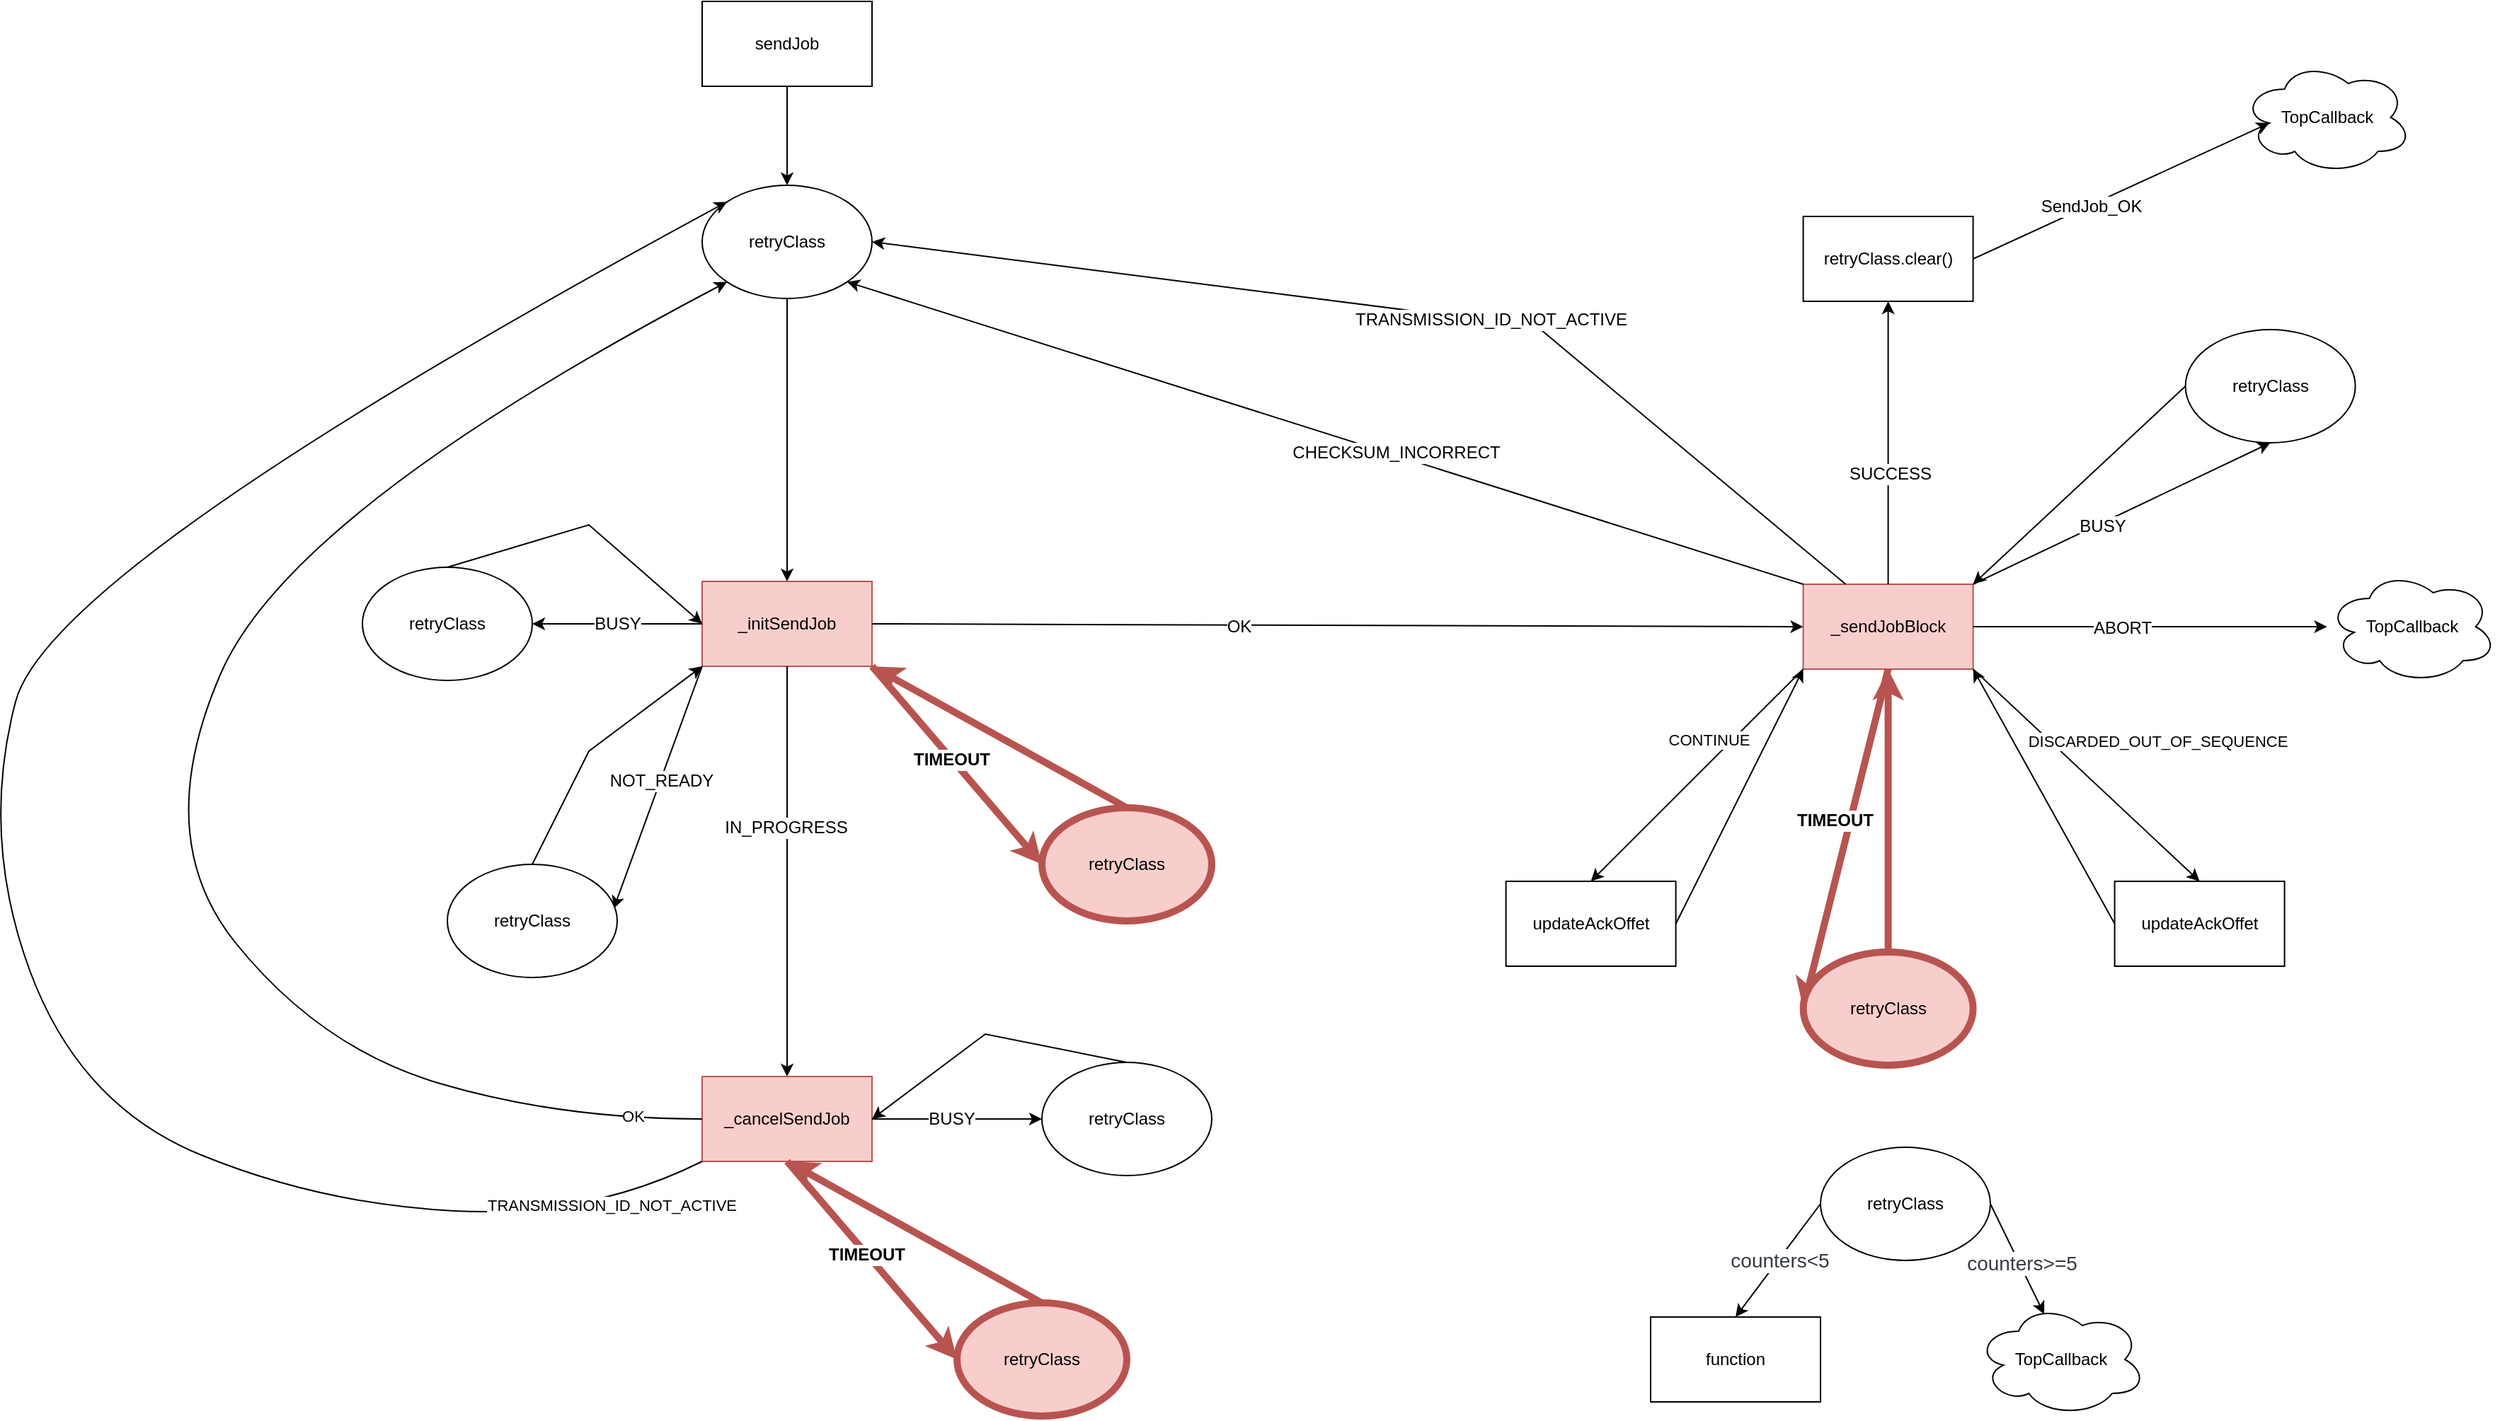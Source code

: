 <mxfile version="23.1.5" type="github">
  <diagram name="Page-1" id="erlo1WZUzIMtlGCoWjfy">
    <mxGraphModel dx="3185" dy="933" grid="1" gridSize="10" guides="1" tooltips="1" connect="1" arrows="1" fold="1" page="1" pageScale="1" pageWidth="827" pageHeight="1169" math="0" shadow="0">
      <root>
        <mxCell id="0" />
        <mxCell id="1" parent="0" />
        <mxCell id="mSeUnhVvrmERd_VJjBT6-6" value="sendJob" style="rounded=0;whiteSpace=wrap;html=1;" parent="1" vertex="1">
          <mxGeometry x="320" y="70" width="120" height="60" as="geometry" />
        </mxCell>
        <mxCell id="mSeUnhVvrmERd_VJjBT6-11" value="" style="endArrow=classic;html=1;rounded=0;fontFamily=Helvetica;fontSize=12;fontColor=default;exitX=0.5;exitY=1;exitDx=0;exitDy=0;" parent="1" source="mSeUnhVvrmERd_VJjBT6-6" target="mSeUnhVvrmERd_VJjBT6-106" edge="1">
          <mxGeometry width="50" height="50" relative="1" as="geometry">
            <mxPoint x="380" y="420" as="sourcePoint" />
            <mxPoint x="380" y="290" as="targetPoint" />
            <Array as="points" />
          </mxGeometry>
        </mxCell>
        <mxCell id="mSeUnhVvrmERd_VJjBT6-12" value="_initSendJob" style="rounded=0;whiteSpace=wrap;html=1;strokeColor=#b85450;align=center;verticalAlign=middle;fontFamily=Helvetica;fontSize=12;fillColor=#f8cecc;" parent="1" vertex="1">
          <mxGeometry x="320" y="480" width="120" height="60" as="geometry" />
        </mxCell>
        <mxCell id="mSeUnhVvrmERd_VJjBT6-13" value="" style="endArrow=classic;html=1;rounded=0;fontFamily=Helvetica;fontSize=12;fontColor=default;entryX=0;entryY=0.5;entryDx=0;entryDy=0;exitX=1;exitY=0.5;exitDx=0;exitDy=0;" parent="1" target="mSeUnhVvrmERd_VJjBT6-17" edge="1" source="mSeUnhVvrmERd_VJjBT6-12">
          <mxGeometry width="50" height="50" relative="1" as="geometry">
            <mxPoint x="480" y="490" as="sourcePoint" />
            <mxPoint x="220" y="510" as="targetPoint" />
          </mxGeometry>
        </mxCell>
        <mxCell id="mSeUnhVvrmERd_VJjBT6-14" value="OK" style="edgeLabel;html=1;align=center;verticalAlign=middle;resizable=0;points=[];rounded=0;strokeColor=default;fontFamily=Helvetica;fontSize=12;fontColor=default;fillColor=default;" parent="mSeUnhVvrmERd_VJjBT6-13" vertex="1" connectable="0">
          <mxGeometry x="-0.214" y="-1" relative="1" as="geometry">
            <mxPoint as="offset" />
          </mxGeometry>
        </mxCell>
        <mxCell id="mSeUnhVvrmERd_VJjBT6-15" value="" style="endArrow=classic;html=1;rounded=0;fontFamily=Helvetica;fontSize=12;fontColor=default;exitX=0;exitY=1;exitDx=0;exitDy=0;entryX=0.979;entryY=0.392;entryDx=0;entryDy=0;entryPerimeter=0;" parent="1" source="mSeUnhVvrmERd_VJjBT6-12" target="mSeUnhVvrmERd_VJjBT6-35" edge="1">
          <mxGeometry width="50" height="50" relative="1" as="geometry">
            <mxPoint x="330" y="580" as="sourcePoint" />
            <mxPoint x="220" y="660" as="targetPoint" />
          </mxGeometry>
        </mxCell>
        <mxCell id="mSeUnhVvrmERd_VJjBT6-16" value="NOT_READY" style="edgeLabel;html=1;align=center;verticalAlign=middle;resizable=0;points=[];rounded=0;strokeColor=default;fontFamily=Helvetica;fontSize=12;fontColor=default;fillColor=default;" parent="mSeUnhVvrmERd_VJjBT6-15" vertex="1" connectable="0">
          <mxGeometry x="-0.065" relative="1" as="geometry">
            <mxPoint as="offset" />
          </mxGeometry>
        </mxCell>
        <mxCell id="mSeUnhVvrmERd_VJjBT6-17" value="_sendJobBlock" style="rounded=0;whiteSpace=wrap;html=1;strokeColor=#b85450;align=center;verticalAlign=middle;fontFamily=Helvetica;fontSize=12;fillColor=#f8cecc;" parent="1" vertex="1">
          <mxGeometry x="1097.8" y="482" width="120" height="60" as="geometry" />
        </mxCell>
        <mxCell id="mSeUnhVvrmERd_VJjBT6-18" value="retryClass" style="ellipse;whiteSpace=wrap;html=1;rounded=0;strokeColor=default;align=center;verticalAlign=middle;fontFamily=Helvetica;fontSize=12;fontColor=default;fillColor=default;" parent="1" vertex="1">
          <mxGeometry x="1110" y="880" width="120" height="80" as="geometry" />
        </mxCell>
        <mxCell id="mSeUnhVvrmERd_VJjBT6-19" value="" style="endArrow=classic;html=1;rounded=0;fontFamily=Helvetica;fontSize=12;fontColor=default;exitX=0;exitY=0.5;exitDx=0;exitDy=0;" parent="1" source="mSeUnhVvrmERd_VJjBT6-18" edge="1">
          <mxGeometry width="50" height="50" relative="1" as="geometry">
            <mxPoint x="1050" y="960" as="sourcePoint" />
            <mxPoint x="1050" y="1000" as="targetPoint" />
          </mxGeometry>
        </mxCell>
        <mxCell id="mSeUnhVvrmERd_VJjBT6-23" value="&lt;pre style=&quot;box-sizing: border-box; direction: ltr; font-family: var(--ds-typography-family-code); font-size: 14px; unicode-bidi: bidi-override; margin-bottom: 0px; margin-top: 0px; overflow: auto; color: rgb(53, 58, 65); text-align: left;&quot;&gt;&lt;code style=&quot;box-sizing: border-box; direction: ltr; font-family: var(--ds-typography-family-code); font-size: inherit; unicode-bidi: bidi-override; color: inherit; overflow-wrap: break-word; word-break: normal;&quot; class=&quot;language-cpp&quot;&gt;counters&amp;lt;5&lt;/code&gt;&lt;/pre&gt;" style="edgeLabel;html=1;align=center;verticalAlign=middle;resizable=0;points=[];rounded=0;strokeColor=default;fontFamily=Helvetica;fontSize=12;fontColor=default;fillColor=default;" parent="mSeUnhVvrmERd_VJjBT6-19" vertex="1" connectable="0">
          <mxGeometry x="-0.12" y="-3" relative="1" as="geometry">
            <mxPoint y="6" as="offset" />
          </mxGeometry>
        </mxCell>
        <mxCell id="mSeUnhVvrmERd_VJjBT6-20" value="" style="endArrow=classic;html=1;rounded=0;fontFamily=Helvetica;fontSize=12;fontColor=default;exitX=1;exitY=0.5;exitDx=0;exitDy=0;entryX=0.4;entryY=0.1;entryDx=0;entryDy=0;entryPerimeter=0;" parent="1" source="mSeUnhVvrmERd_VJjBT6-18" target="mSeUnhVvrmERd_VJjBT6-52" edge="1">
          <mxGeometry width="50" height="50" relative="1" as="geometry">
            <mxPoint x="1330" y="1030" as="sourcePoint" />
            <mxPoint x="1290" y="1000" as="targetPoint" />
          </mxGeometry>
        </mxCell>
        <mxCell id="mSeUnhVvrmERd_VJjBT6-24" value="&lt;pre style=&quot;border-color: var(--border-color); box-sizing: border-box; direction: ltr; font-family: var(--ds-typography-family-code); font-size: 14px; unicode-bidi: bidi-override; margin-bottom: 0px; margin-top: 0px; overflow: auto; color: rgb(53, 58, 65); text-align: left;&quot;&gt;&lt;code style=&quot;border-color: var(--border-color); box-sizing: border-box; direction: ltr; font-family: var(--ds-typography-family-code); font-size: inherit; unicode-bidi: bidi-override; color: inherit; overflow-wrap: break-word; word-break: normal;&quot; class=&quot;language-cpp&quot;&gt;counters&amp;gt;=5&lt;/code&gt;&lt;/pre&gt;" style="edgeLabel;html=1;align=center;verticalAlign=middle;resizable=0;points=[];rounded=0;strokeColor=default;fontFamily=Helvetica;fontSize=12;fontColor=default;fillColor=default;" parent="mSeUnhVvrmERd_VJjBT6-20" vertex="1" connectable="0">
          <mxGeometry x="0.088" y="1" relative="1" as="geometry">
            <mxPoint as="offset" />
          </mxGeometry>
        </mxCell>
        <mxCell id="mSeUnhVvrmERd_VJjBT6-21" value="function" style="rounded=0;whiteSpace=wrap;html=1;strokeColor=default;align=center;verticalAlign=middle;fontFamily=Helvetica;fontSize=12;fontColor=default;fillColor=default;" parent="1" vertex="1">
          <mxGeometry x="990" y="1000" width="120" height="60" as="geometry" />
        </mxCell>
        <mxCell id="mSeUnhVvrmERd_VJjBT6-26" value="" style="endArrow=classic;html=1;rounded=0;fontFamily=Helvetica;fontSize=12;fontColor=default;exitX=0.5;exitY=1;exitDx=0;exitDy=0;entryX=0.5;entryY=0;entryDx=0;entryDy=0;" parent="1" source="mSeUnhVvrmERd_VJjBT6-12" target="mSeUnhVvrmERd_VJjBT6-28" edge="1">
          <mxGeometry width="50" height="50" relative="1" as="geometry">
            <mxPoint x="550" y="690" as="sourcePoint" />
            <mxPoint x="450" y="690" as="targetPoint" />
          </mxGeometry>
        </mxCell>
        <mxCell id="mSeUnhVvrmERd_VJjBT6-27" value="IN_PROGRESS" style="edgeLabel;html=1;align=center;verticalAlign=middle;resizable=0;points=[];rounded=0;strokeColor=default;fontFamily=Helvetica;fontSize=12;fontColor=default;fillColor=default;" parent="mSeUnhVvrmERd_VJjBT6-26" vertex="1" connectable="0">
          <mxGeometry x="-0.214" y="-1" relative="1" as="geometry">
            <mxPoint as="offset" />
          </mxGeometry>
        </mxCell>
        <mxCell id="mSeUnhVvrmERd_VJjBT6-28" value="_cancelSendJob" style="rounded=0;whiteSpace=wrap;html=1;strokeColor=#b85450;align=center;verticalAlign=middle;fontFamily=Helvetica;fontSize=12;fillColor=#f8cecc;" parent="1" vertex="1">
          <mxGeometry x="320" y="830" width="120" height="60" as="geometry" />
        </mxCell>
        <mxCell id="mSeUnhVvrmERd_VJjBT6-30" value="" style="endArrow=classic;html=1;rounded=0;fontFamily=Helvetica;fontSize=12;fontColor=default;exitX=1;exitY=1;exitDx=0;exitDy=0;entryX=0;entryY=0.5;entryDx=0;entryDy=0;fillColor=#f8cecc;strokeColor=#b85450;strokeWidth=5;" parent="1" source="mSeUnhVvrmERd_VJjBT6-12" target="mSeUnhVvrmERd_VJjBT6-41" edge="1">
          <mxGeometry width="50" height="50" relative="1" as="geometry">
            <mxPoint x="760" y="540" as="sourcePoint" />
            <mxPoint x="550" y="660" as="targetPoint" />
          </mxGeometry>
        </mxCell>
        <mxCell id="mSeUnhVvrmERd_VJjBT6-31" value="&lt;b&gt;TIMEOUT&lt;/b&gt;" style="edgeLabel;html=1;align=center;verticalAlign=middle;resizable=0;points=[];rounded=0;strokeColor=default;fontFamily=Helvetica;fontSize=12;fontColor=default;fillColor=default;" parent="mSeUnhVvrmERd_VJjBT6-30" vertex="1" connectable="0">
          <mxGeometry x="-0.065" relative="1" as="geometry">
            <mxPoint as="offset" />
          </mxGeometry>
        </mxCell>
        <mxCell id="mSeUnhVvrmERd_VJjBT6-35" value="retryClass" style="ellipse;whiteSpace=wrap;html=1;rounded=0;strokeColor=default;align=center;verticalAlign=middle;fontFamily=Helvetica;fontSize=12;fontColor=default;fillColor=default;" parent="1" vertex="1">
          <mxGeometry x="140" y="680" width="120" height="80" as="geometry" />
        </mxCell>
        <mxCell id="mSeUnhVvrmERd_VJjBT6-36" value="" style="endArrow=classic;html=1;rounded=0;fontFamily=Helvetica;fontSize=12;fontColor=default;exitX=0.5;exitY=0;exitDx=0;exitDy=0;entryX=0;entryY=1;entryDx=0;entryDy=0;" parent="1" source="mSeUnhVvrmERd_VJjBT6-35" target="mSeUnhVvrmERd_VJjBT6-12" edge="1">
          <mxGeometry width="50" height="50" relative="1" as="geometry">
            <mxPoint x="520" y="510" as="sourcePoint" />
            <mxPoint x="570" y="460" as="targetPoint" />
            <Array as="points">
              <mxPoint x="240" y="600" />
            </Array>
          </mxGeometry>
        </mxCell>
        <mxCell id="mSeUnhVvrmERd_VJjBT6-37" value="" style="endArrow=classic;html=1;rounded=0;fontFamily=Helvetica;fontSize=12;fontColor=default;exitX=0;exitY=0.5;exitDx=0;exitDy=0;entryX=1;entryY=0.5;entryDx=0;entryDy=0;" parent="1" source="mSeUnhVvrmERd_VJjBT6-12" target="mSeUnhVvrmERd_VJjBT6-40" edge="1">
          <mxGeometry width="50" height="50" relative="1" as="geometry">
            <mxPoint x="450" y="510" as="sourcePoint" />
            <mxPoint x="550" y="510" as="targetPoint" />
          </mxGeometry>
        </mxCell>
        <mxCell id="mSeUnhVvrmERd_VJjBT6-38" value="BUSY" style="edgeLabel;html=1;align=center;verticalAlign=middle;resizable=0;points=[];rounded=0;strokeColor=default;fontFamily=Helvetica;fontSize=12;fontColor=default;fillColor=default;" parent="mSeUnhVvrmERd_VJjBT6-37" vertex="1" connectable="0">
          <mxGeometry x="-0.214" y="-1" relative="1" as="geometry">
            <mxPoint x="-13" y="1" as="offset" />
          </mxGeometry>
        </mxCell>
        <mxCell id="mSeUnhVvrmERd_VJjBT6-40" value="retryClass" style="ellipse;whiteSpace=wrap;html=1;rounded=0;strokeColor=default;align=center;verticalAlign=middle;fontFamily=Helvetica;fontSize=12;fontColor=default;fillColor=default;" parent="1" vertex="1">
          <mxGeometry x="80" y="470" width="120" height="80" as="geometry" />
        </mxCell>
        <mxCell id="mSeUnhVvrmERd_VJjBT6-41" value="retryClass" style="ellipse;whiteSpace=wrap;html=1;rounded=0;strokeColor=#b85450;align=center;verticalAlign=middle;fontFamily=Helvetica;fontSize=12;fillColor=#f8cecc;strokeWidth=5;" parent="1" vertex="1">
          <mxGeometry x="560" y="640" width="120" height="80" as="geometry" />
        </mxCell>
        <mxCell id="mSeUnhVvrmERd_VJjBT6-42" value="" style="endArrow=classic;html=1;rounded=0;fontFamily=Helvetica;fontSize=12;fontColor=default;exitX=0.5;exitY=0;exitDx=0;exitDy=0;entryX=1;entryY=1;entryDx=0;entryDy=0;fillColor=#f8cecc;strokeColor=#b85450;strokeWidth=5;" parent="1" source="mSeUnhVvrmERd_VJjBT6-41" target="mSeUnhVvrmERd_VJjBT6-12" edge="1">
          <mxGeometry width="50" height="50" relative="1" as="geometry">
            <mxPoint x="630" y="620" as="sourcePoint" />
            <mxPoint x="780" y="510" as="targetPoint" />
          </mxGeometry>
        </mxCell>
        <mxCell id="mSeUnhVvrmERd_VJjBT6-44" value="" style="endArrow=classic;html=1;rounded=0;fontFamily=Helvetica;fontSize=12;fontColor=default;exitX=0.5;exitY=0;exitDx=0;exitDy=0;" parent="1" source="mSeUnhVvrmERd_VJjBT6-40" edge="1">
          <mxGeometry width="50" height="50" relative="1" as="geometry">
            <mxPoint x="620" y="470" as="sourcePoint" />
            <mxPoint x="320" y="510" as="targetPoint" />
            <Array as="points">
              <mxPoint x="240" y="440" />
            </Array>
          </mxGeometry>
        </mxCell>
        <mxCell id="mSeUnhVvrmERd_VJjBT6-45" value="" style="curved=1;endArrow=classic;html=1;rounded=0;fontFamily=Helvetica;fontSize=12;fontColor=default;exitX=0;exitY=0.5;exitDx=0;exitDy=0;entryX=0;entryY=1;entryDx=0;entryDy=0;" parent="1" source="mSeUnhVvrmERd_VJjBT6-28" target="mSeUnhVvrmERd_VJjBT6-106" edge="1">
          <mxGeometry width="50" height="50" relative="1" as="geometry">
            <mxPoint x="170" y="860" as="sourcePoint" />
            <mxPoint x="210" y="360" as="targetPoint" />
            <Array as="points">
              <mxPoint x="220" y="860" />
              <mxPoint x="50" y="810" />
              <mxPoint x="-70" y="660" />
              <mxPoint x="30" y="430" />
            </Array>
          </mxGeometry>
        </mxCell>
        <mxCell id="HSpERVQ50qjSOkercWZj-2" value="OK" style="edgeLabel;html=1;align=center;verticalAlign=middle;resizable=0;points=[];" vertex="1" connectable="0" parent="mSeUnhVvrmERd_VJjBT6-45">
          <mxGeometry x="-0.907" y="-2" relative="1" as="geometry">
            <mxPoint as="offset" />
          </mxGeometry>
        </mxCell>
        <mxCell id="mSeUnhVvrmERd_VJjBT6-52" value="TopCallback" style="ellipse;shape=cloud;whiteSpace=wrap;html=1;rounded=0;strokeColor=default;align=center;verticalAlign=middle;fontFamily=Helvetica;fontSize=12;fontColor=default;fillColor=default;" parent="1" vertex="1">
          <mxGeometry x="1220" y="990" width="120" height="80" as="geometry" />
        </mxCell>
        <mxCell id="mSeUnhVvrmERd_VJjBT6-53" value="" style="endArrow=classic;html=1;rounded=0;fontFamily=Helvetica;fontSize=12;fontColor=default;exitX=1;exitY=1;exitDx=0;exitDy=0;entryX=0;entryY=0.5;entryDx=0;entryDy=0;" parent="1" target="mSeUnhVvrmERd_VJjBT6-55" edge="1">
          <mxGeometry width="50" height="50" relative="1" as="geometry">
            <mxPoint x="440" y="860" as="sourcePoint" />
            <mxPoint x="550" y="980" as="targetPoint" />
          </mxGeometry>
        </mxCell>
        <mxCell id="mSeUnhVvrmERd_VJjBT6-54" value="BUSY" style="edgeLabel;html=1;align=center;verticalAlign=middle;resizable=0;points=[];rounded=0;strokeColor=default;fontFamily=Helvetica;fontSize=12;fontColor=default;fillColor=default;" parent="mSeUnhVvrmERd_VJjBT6-53" vertex="1" connectable="0">
          <mxGeometry x="-0.065" relative="1" as="geometry">
            <mxPoint as="offset" />
          </mxGeometry>
        </mxCell>
        <mxCell id="mSeUnhVvrmERd_VJjBT6-55" value="retryClass" style="ellipse;whiteSpace=wrap;html=1;rounded=0;strokeColor=default;align=center;verticalAlign=middle;fontFamily=Helvetica;fontSize=12;fontColor=default;fillColor=default;" parent="1" vertex="1">
          <mxGeometry x="560" y="820" width="120" height="80" as="geometry" />
        </mxCell>
        <mxCell id="mSeUnhVvrmERd_VJjBT6-56" value="" style="endArrow=classic;html=1;rounded=0;fontFamily=Helvetica;fontSize=12;fontColor=default;exitX=0.5;exitY=0;exitDx=0;exitDy=0;entryX=1;entryY=1;entryDx=0;entryDy=0;" parent="1" source="mSeUnhVvrmERd_VJjBT6-55" edge="1">
          <mxGeometry width="50" height="50" relative="1" as="geometry">
            <mxPoint x="630" y="940" as="sourcePoint" />
            <mxPoint x="440" y="860" as="targetPoint" />
            <Array as="points">
              <mxPoint x="520" y="800" />
            </Array>
          </mxGeometry>
        </mxCell>
        <mxCell id="mSeUnhVvrmERd_VJjBT6-73" value="" style="endArrow=classic;html=1;rounded=0;fontFamily=Helvetica;fontSize=12;fontColor=default;exitX=0.5;exitY=0;exitDx=0;exitDy=0;entryX=0.5;entryY=1;entryDx=0;entryDy=0;" parent="1" source="mSeUnhVvrmERd_VJjBT6-17" target="mSeUnhVvrmERd_VJjBT6-80" edge="1">
          <mxGeometry width="50" height="50" relative="1" as="geometry">
            <mxPoint x="957.8" y="472" as="sourcePoint" />
            <mxPoint x="975.8" y="560" as="targetPoint" />
          </mxGeometry>
        </mxCell>
        <mxCell id="mSeUnhVvrmERd_VJjBT6-74" value="SUCCESS" style="edgeLabel;html=1;align=center;verticalAlign=middle;resizable=0;points=[];rounded=0;strokeColor=default;fontFamily=Helvetica;fontSize=12;fontColor=default;fillColor=default;" parent="mSeUnhVvrmERd_VJjBT6-73" vertex="1" connectable="0">
          <mxGeometry x="-0.214" y="-1" relative="1" as="geometry">
            <mxPoint as="offset" />
          </mxGeometry>
        </mxCell>
        <mxCell id="mSeUnhVvrmERd_VJjBT6-80" value="retryClass.clear()" style="rounded=0;whiteSpace=wrap;html=1;strokeColor=default;align=center;verticalAlign=middle;fontFamily=Helvetica;fontSize=12;fontColor=default;fillColor=default;" parent="1" vertex="1">
          <mxGeometry x="1097.8" y="222" width="120" height="60" as="geometry" />
        </mxCell>
        <mxCell id="mSeUnhVvrmERd_VJjBT6-82" value="TopCallback" style="ellipse;shape=cloud;whiteSpace=wrap;html=1;rounded=0;strokeColor=default;align=center;verticalAlign=middle;fontFamily=Helvetica;fontSize=12;fontColor=default;fillColor=default;" parent="1" vertex="1">
          <mxGeometry x="1407.8" y="112" width="120" height="80" as="geometry" />
        </mxCell>
        <mxCell id="mSeUnhVvrmERd_VJjBT6-83" value="" style="endArrow=classic;html=1;rounded=0;fontFamily=Helvetica;fontSize=12;fontColor=default;entryX=0.16;entryY=0.55;entryDx=0;entryDy=0;entryPerimeter=0;" parent="1" target="mSeUnhVvrmERd_VJjBT6-82" edge="1">
          <mxGeometry width="50" height="50" relative="1" as="geometry">
            <mxPoint x="1217.8" y="252" as="sourcePoint" />
            <mxPoint x="1727.8" y="242" as="targetPoint" />
          </mxGeometry>
        </mxCell>
        <mxCell id="mSeUnhVvrmERd_VJjBT6-84" value="SendJob_OK" style="edgeLabel;html=1;align=center;verticalAlign=middle;resizable=0;points=[];rounded=0;strokeColor=default;fontFamily=Helvetica;fontSize=12;fontColor=default;fillColor=default;" parent="mSeUnhVvrmERd_VJjBT6-83" vertex="1" connectable="0">
          <mxGeometry x="-0.214" y="-1" relative="1" as="geometry">
            <mxPoint as="offset" />
          </mxGeometry>
        </mxCell>
        <mxCell id="mSeUnhVvrmERd_VJjBT6-89" value="" style="endArrow=classic;html=1;rounded=0;fontFamily=Helvetica;fontSize=12;fontColor=default;exitX=0;exitY=0;exitDx=0;exitDy=0;entryX=1;entryY=1;entryDx=0;entryDy=0;" parent="1" source="mSeUnhVvrmERd_VJjBT6-17" target="mSeUnhVvrmERd_VJjBT6-106" edge="1">
          <mxGeometry width="50" height="50" relative="1" as="geometry">
            <mxPoint x="860" y="640" as="sourcePoint" />
            <mxPoint x="960.0" y="470" as="targetPoint" />
          </mxGeometry>
        </mxCell>
        <mxCell id="mSeUnhVvrmERd_VJjBT6-90" value="CHECKSUM_INCORRECT" style="edgeLabel;html=1;align=center;verticalAlign=middle;resizable=0;points=[];rounded=0;strokeColor=default;fontFamily=Helvetica;fontSize=12;fontColor=default;fillColor=default;" parent="mSeUnhVvrmERd_VJjBT6-89" vertex="1" connectable="0">
          <mxGeometry x="-0.146" y="-2" relative="1" as="geometry">
            <mxPoint as="offset" />
          </mxGeometry>
        </mxCell>
        <mxCell id="mSeUnhVvrmERd_VJjBT6-93" value="" style="endArrow=classic;html=1;rounded=0;fontFamily=Helvetica;fontSize=12;fontColor=default;exitX=0.25;exitY=0;exitDx=0;exitDy=0;entryX=1;entryY=0.5;entryDx=0;entryDy=0;" parent="1" source="mSeUnhVvrmERd_VJjBT6-17" target="mSeUnhVvrmERd_VJjBT6-106" edge="1">
          <mxGeometry width="50" height="50" relative="1" as="geometry">
            <mxPoint x="1160" y="720" as="sourcePoint" />
            <mxPoint x="1340" y="740" as="targetPoint" />
            <Array as="points">
              <mxPoint x="910" y="300" />
            </Array>
          </mxGeometry>
        </mxCell>
        <mxCell id="mSeUnhVvrmERd_VJjBT6-94" value="TRANSMISSION_ID_NOT_ACTIVE" style="edgeLabel;html=1;align=center;verticalAlign=middle;resizable=0;points=[];rounded=0;strokeColor=default;fontFamily=Helvetica;fontSize=12;fontColor=default;fillColor=default;" parent="mSeUnhVvrmERd_VJjBT6-93" vertex="1" connectable="0">
          <mxGeometry x="-0.162" y="-1" relative="1" as="geometry">
            <mxPoint as="offset" />
          </mxGeometry>
        </mxCell>
        <mxCell id="mSeUnhVvrmERd_VJjBT6-99" value="TopCallback" style="ellipse;shape=cloud;whiteSpace=wrap;html=1;rounded=0;strokeColor=default;align=center;verticalAlign=middle;fontFamily=Helvetica;fontSize=12;fontColor=default;fillColor=default;" parent="1" vertex="1">
          <mxGeometry x="1467.8" y="472" width="120" height="80" as="geometry" />
        </mxCell>
        <mxCell id="mSeUnhVvrmERd_VJjBT6-100" value="" style="endArrow=classic;html=1;rounded=0;fontFamily=Helvetica;fontSize=12;fontColor=default;exitX=1;exitY=0.5;exitDx=0;exitDy=0;" parent="1" source="mSeUnhVvrmERd_VJjBT6-17" target="mSeUnhVvrmERd_VJjBT6-99" edge="1">
          <mxGeometry width="50" height="50" relative="1" as="geometry">
            <mxPoint x="1507.8" y="322" as="sourcePoint" />
            <mxPoint x="1687.8" y="392" as="targetPoint" />
          </mxGeometry>
        </mxCell>
        <mxCell id="mSeUnhVvrmERd_VJjBT6-101" value="ABORT" style="edgeLabel;html=1;align=center;verticalAlign=middle;resizable=0;points=[];rounded=0;strokeColor=default;fontFamily=Helvetica;fontSize=12;fontColor=default;fillColor=default;" parent="mSeUnhVvrmERd_VJjBT6-100" vertex="1" connectable="0">
          <mxGeometry x="-0.162" y="-1" relative="1" as="geometry">
            <mxPoint as="offset" />
          </mxGeometry>
        </mxCell>
        <mxCell id="mSeUnhVvrmERd_VJjBT6-102" value="retryClass" style="ellipse;whiteSpace=wrap;html=1;rounded=0;strokeColor=default;align=center;verticalAlign=middle;fontFamily=Helvetica;fontSize=12;fontColor=default;fillColor=default;" parent="1" vertex="1">
          <mxGeometry x="1367.8" y="302" width="120" height="80" as="geometry" />
        </mxCell>
        <mxCell id="mSeUnhVvrmERd_VJjBT6-103" value="" style="endArrow=classic;html=1;rounded=0;fontFamily=Helvetica;fontSize=12;fontColor=default;exitX=1;exitY=0;exitDx=0;exitDy=0;entryX=0.5;entryY=1;entryDx=0;entryDy=0;" parent="1" source="mSeUnhVvrmERd_VJjBT6-17" target="mSeUnhVvrmERd_VJjBT6-102" edge="1">
          <mxGeometry width="50" height="50" relative="1" as="geometry">
            <mxPoint x="1727.8" y="402" as="sourcePoint" />
            <mxPoint x="1537.8" y="382" as="targetPoint" />
          </mxGeometry>
        </mxCell>
        <mxCell id="mSeUnhVvrmERd_VJjBT6-104" value="BUSY" style="edgeLabel;html=1;align=center;verticalAlign=middle;resizable=0;points=[];rounded=0;strokeColor=default;fontFamily=Helvetica;fontSize=12;fontColor=default;fillColor=default;" parent="mSeUnhVvrmERd_VJjBT6-103" vertex="1" connectable="0">
          <mxGeometry x="-0.146" y="-2" relative="1" as="geometry">
            <mxPoint as="offset" />
          </mxGeometry>
        </mxCell>
        <mxCell id="mSeUnhVvrmERd_VJjBT6-105" value="" style="endArrow=classic;html=1;rounded=0;fontFamily=Helvetica;fontSize=12;fontColor=default;exitX=0;exitY=0.5;exitDx=0;exitDy=0;entryX=1;entryY=0;entryDx=0;entryDy=0;" parent="1" source="mSeUnhVvrmERd_VJjBT6-102" target="mSeUnhVvrmERd_VJjBT6-17" edge="1">
          <mxGeometry width="50" height="50" relative="1" as="geometry">
            <mxPoint x="1487.8" y="432" as="sourcePoint" />
            <mxPoint x="1067.8" y="272" as="targetPoint" />
          </mxGeometry>
        </mxCell>
        <mxCell id="mSeUnhVvrmERd_VJjBT6-114" style="edgeStyle=orthogonalEdgeStyle;rounded=0;orthogonalLoop=1;jettySize=auto;html=1;entryX=0.5;entryY=0;entryDx=0;entryDy=0;fontFamily=Helvetica;fontSize=12;fontColor=default;" parent="1" source="mSeUnhVvrmERd_VJjBT6-106" target="mSeUnhVvrmERd_VJjBT6-12" edge="1">
          <mxGeometry relative="1" as="geometry">
            <mxPoint x="380" y="350" as="targetPoint" />
          </mxGeometry>
        </mxCell>
        <mxCell id="mSeUnhVvrmERd_VJjBT6-106" value="retryClass" style="ellipse;whiteSpace=wrap;html=1;rounded=0;strokeColor=default;align=center;verticalAlign=middle;fontFamily=Helvetica;fontSize=12;fontColor=default;fillColor=default;" parent="1" vertex="1">
          <mxGeometry x="320" y="200" width="120" height="80" as="geometry" />
        </mxCell>
        <mxCell id="mSeUnhVvrmERd_VJjBT6-109" value="" style="curved=1;endArrow=classic;html=1;rounded=0;fontFamily=Helvetica;fontSize=12;fontColor=default;exitX=0;exitY=1;exitDx=0;exitDy=0;entryX=0;entryY=0;entryDx=0;entryDy=0;" parent="1" source="mSeUnhVvrmERd_VJjBT6-28" target="mSeUnhVvrmERd_VJjBT6-106" edge="1">
          <mxGeometry width="50" height="50" relative="1" as="geometry">
            <mxPoint x="150" y="900" as="sourcePoint" />
            <mxPoint x="230" y="300" as="targetPoint" />
            <Array as="points">
              <mxPoint x="240" y="930" />
              <mxPoint x="50" y="920" />
              <mxPoint x="-120" y="850" />
              <mxPoint x="-190" y="660" />
              <mxPoint x="-140" y="470" />
            </Array>
          </mxGeometry>
        </mxCell>
        <mxCell id="HSpERVQ50qjSOkercWZj-1" value="TRANSMISSION_ID_NOT_ACTIVE" style="edgeLabel;html=1;align=center;verticalAlign=middle;resizable=0;points=[];" vertex="1" connectable="0" parent="mSeUnhVvrmERd_VJjBT6-109">
          <mxGeometry x="-0.898" y="-1" relative="1" as="geometry">
            <mxPoint as="offset" />
          </mxGeometry>
        </mxCell>
        <mxCell id="mSeUnhVvrmERd_VJjBT6-117" value="updateAckOffet" style="rounded=0;whiteSpace=wrap;html=1;strokeColor=default;align=center;verticalAlign=middle;fontFamily=Helvetica;fontSize=12;fontColor=default;fillColor=default;" parent="1" vertex="1">
          <mxGeometry x="887.8" y="692" width="120" height="60" as="geometry" />
        </mxCell>
        <mxCell id="mSeUnhVvrmERd_VJjBT6-119" value="updateAckOffet" style="rounded=0;whiteSpace=wrap;html=1;strokeColor=default;align=center;verticalAlign=middle;fontFamily=Helvetica;fontSize=12;fontColor=default;fillColor=default;" parent="1" vertex="1">
          <mxGeometry x="1317.8" y="692" width="120" height="60" as="geometry" />
        </mxCell>
        <mxCell id="HSpERVQ50qjSOkercWZj-3" value="" style="endArrow=classic;html=1;rounded=0;fontFamily=Helvetica;fontSize=12;fontColor=default;exitX=0.5;exitY=1;exitDx=0;exitDy=0;entryX=0;entryY=0.5;entryDx=0;entryDy=0;fillColor=#f8cecc;strokeColor=#b85450;strokeWidth=5;" edge="1" parent="1" target="HSpERVQ50qjSOkercWZj-5" source="mSeUnhVvrmERd_VJjBT6-28">
          <mxGeometry width="50" height="50" relative="1" as="geometry">
            <mxPoint x="390" y="890" as="sourcePoint" />
            <mxPoint x="500" y="1010" as="targetPoint" />
          </mxGeometry>
        </mxCell>
        <mxCell id="HSpERVQ50qjSOkercWZj-4" value="&lt;b&gt;TIMEOUT&lt;/b&gt;" style="edgeLabel;html=1;align=center;verticalAlign=middle;resizable=0;points=[];rounded=0;strokeColor=default;fontFamily=Helvetica;fontSize=12;fontColor=default;fillColor=default;" vertex="1" connectable="0" parent="HSpERVQ50qjSOkercWZj-3">
          <mxGeometry x="-0.065" relative="1" as="geometry">
            <mxPoint as="offset" />
          </mxGeometry>
        </mxCell>
        <mxCell id="HSpERVQ50qjSOkercWZj-5" value="retryClass" style="ellipse;whiteSpace=wrap;html=1;rounded=0;strokeColor=#b85450;align=center;verticalAlign=middle;fontFamily=Helvetica;fontSize=12;fillColor=#f8cecc;strokeWidth=5;" vertex="1" parent="1">
          <mxGeometry x="500" y="990" width="120" height="80" as="geometry" />
        </mxCell>
        <mxCell id="HSpERVQ50qjSOkercWZj-6" value="" style="endArrow=classic;html=1;rounded=0;fontFamily=Helvetica;fontSize=12;fontColor=default;exitX=0.5;exitY=0;exitDx=0;exitDy=0;entryX=0.5;entryY=1;entryDx=0;entryDy=0;fillColor=#f8cecc;strokeColor=#b85450;strokeWidth=5;" edge="1" parent="1" source="HSpERVQ50qjSOkercWZj-5" target="mSeUnhVvrmERd_VJjBT6-28">
          <mxGeometry width="50" height="50" relative="1" as="geometry">
            <mxPoint x="580" y="970" as="sourcePoint" />
            <mxPoint x="390" y="890" as="targetPoint" />
          </mxGeometry>
        </mxCell>
        <mxCell id="HSpERVQ50qjSOkercWZj-8" value="" style="endArrow=classic;html=1;rounded=0;exitX=0;exitY=1;exitDx=0;exitDy=0;entryX=0.5;entryY=0;entryDx=0;entryDy=0;" edge="1" parent="1" source="mSeUnhVvrmERd_VJjBT6-17" target="mSeUnhVvrmERd_VJjBT6-117">
          <mxGeometry width="50" height="50" relative="1" as="geometry">
            <mxPoint x="987.8" y="602" as="sourcePoint" />
            <mxPoint x="1037.8" y="552" as="targetPoint" />
          </mxGeometry>
        </mxCell>
        <mxCell id="HSpERVQ50qjSOkercWZj-10" value="CONTINUE" style="edgeLabel;html=1;align=center;verticalAlign=middle;resizable=0;points=[];" vertex="1" connectable="0" parent="HSpERVQ50qjSOkercWZj-8">
          <mxGeometry x="-0.341" y="1" relative="1" as="geometry">
            <mxPoint x="-18" as="offset" />
          </mxGeometry>
        </mxCell>
        <mxCell id="HSpERVQ50qjSOkercWZj-9" value="" style="endArrow=classic;html=1;rounded=0;entryX=0;entryY=1;entryDx=0;entryDy=0;exitX=1;exitY=0.5;exitDx=0;exitDy=0;" edge="1" parent="1" source="mSeUnhVvrmERd_VJjBT6-117" target="mSeUnhVvrmERd_VJjBT6-17">
          <mxGeometry width="50" height="50" relative="1" as="geometry">
            <mxPoint x="1047.8" y="722" as="sourcePoint" />
            <mxPoint x="977.8" y="602" as="targetPoint" />
          </mxGeometry>
        </mxCell>
        <mxCell id="HSpERVQ50qjSOkercWZj-11" value="" style="endArrow=classic;html=1;rounded=0;entryX=1;entryY=1;entryDx=0;entryDy=0;exitX=0;exitY=0.5;exitDx=0;exitDy=0;" edge="1" parent="1" source="mSeUnhVvrmERd_VJjBT6-119" target="mSeUnhVvrmERd_VJjBT6-17">
          <mxGeometry width="50" height="50" relative="1" as="geometry">
            <mxPoint x="1477.8" y="722" as="sourcePoint" />
            <mxPoint x="1537.8" y="752" as="targetPoint" />
          </mxGeometry>
        </mxCell>
        <mxCell id="HSpERVQ50qjSOkercWZj-13" value="" style="endArrow=classic;html=1;rounded=0;exitX=1;exitY=1;exitDx=0;exitDy=0;entryX=0.5;entryY=0;entryDx=0;entryDy=0;" edge="1" parent="1" source="mSeUnhVvrmERd_VJjBT6-17" target="mSeUnhVvrmERd_VJjBT6-119">
          <mxGeometry width="50" height="50" relative="1" as="geometry">
            <mxPoint x="1477.8" y="722" as="sourcePoint" />
            <mxPoint x="1637.8" y="572" as="targetPoint" />
          </mxGeometry>
        </mxCell>
        <mxCell id="HSpERVQ50qjSOkercWZj-14" value="DISCARDED_OUT_OF_SEQUENCE" style="edgeLabel;html=1;align=center;verticalAlign=middle;resizable=0;points=[];" vertex="1" connectable="0" parent="HSpERVQ50qjSOkercWZj-13">
          <mxGeometry x="-0.39" y="-2" relative="1" as="geometry">
            <mxPoint x="82" y="3" as="offset" />
          </mxGeometry>
        </mxCell>
        <mxCell id="HSpERVQ50qjSOkercWZj-15" value="" style="endArrow=classic;html=1;rounded=0;fontFamily=Helvetica;fontSize=12;fontColor=default;entryX=0;entryY=0.5;entryDx=0;entryDy=0;fillColor=#f8cecc;strokeColor=#b85450;strokeWidth=5;" edge="1" parent="1" target="HSpERVQ50qjSOkercWZj-17">
          <mxGeometry width="50" height="50" relative="1" as="geometry">
            <mxPoint x="1157.8" y="542" as="sourcePoint" />
            <mxPoint x="1167.8" y="802" as="targetPoint" />
          </mxGeometry>
        </mxCell>
        <mxCell id="HSpERVQ50qjSOkercWZj-16" value="&lt;b&gt;TIMEOUT&lt;/b&gt;" style="edgeLabel;html=1;align=center;verticalAlign=middle;resizable=0;points=[];rounded=0;strokeColor=default;fontFamily=Helvetica;fontSize=12;fontColor=default;fillColor=default;" vertex="1" connectable="0" parent="HSpERVQ50qjSOkercWZj-15">
          <mxGeometry x="-0.065" relative="1" as="geometry">
            <mxPoint x="-10" y="-5" as="offset" />
          </mxGeometry>
        </mxCell>
        <mxCell id="HSpERVQ50qjSOkercWZj-17" value="retryClass" style="ellipse;whiteSpace=wrap;html=1;rounded=0;strokeColor=#b85450;align=center;verticalAlign=middle;fontFamily=Helvetica;fontSize=12;fillColor=#f8cecc;strokeWidth=5;" vertex="1" parent="1">
          <mxGeometry x="1097.8" y="742" width="120" height="80" as="geometry" />
        </mxCell>
        <mxCell id="HSpERVQ50qjSOkercWZj-18" value="" style="endArrow=classic;html=1;rounded=0;fontFamily=Helvetica;fontSize=12;fontColor=default;exitX=0.5;exitY=0;exitDx=0;exitDy=0;entryX=0.5;entryY=1;entryDx=0;entryDy=0;fillColor=#f8cecc;strokeColor=#b85450;strokeWidth=5;" edge="1" parent="1" source="HSpERVQ50qjSOkercWZj-17" target="mSeUnhVvrmERd_VJjBT6-17">
          <mxGeometry width="50" height="50" relative="1" as="geometry">
            <mxPoint x="1247.8" y="762" as="sourcePoint" />
            <mxPoint x="1047.8" y="682" as="targetPoint" />
          </mxGeometry>
        </mxCell>
      </root>
    </mxGraphModel>
  </diagram>
</mxfile>
